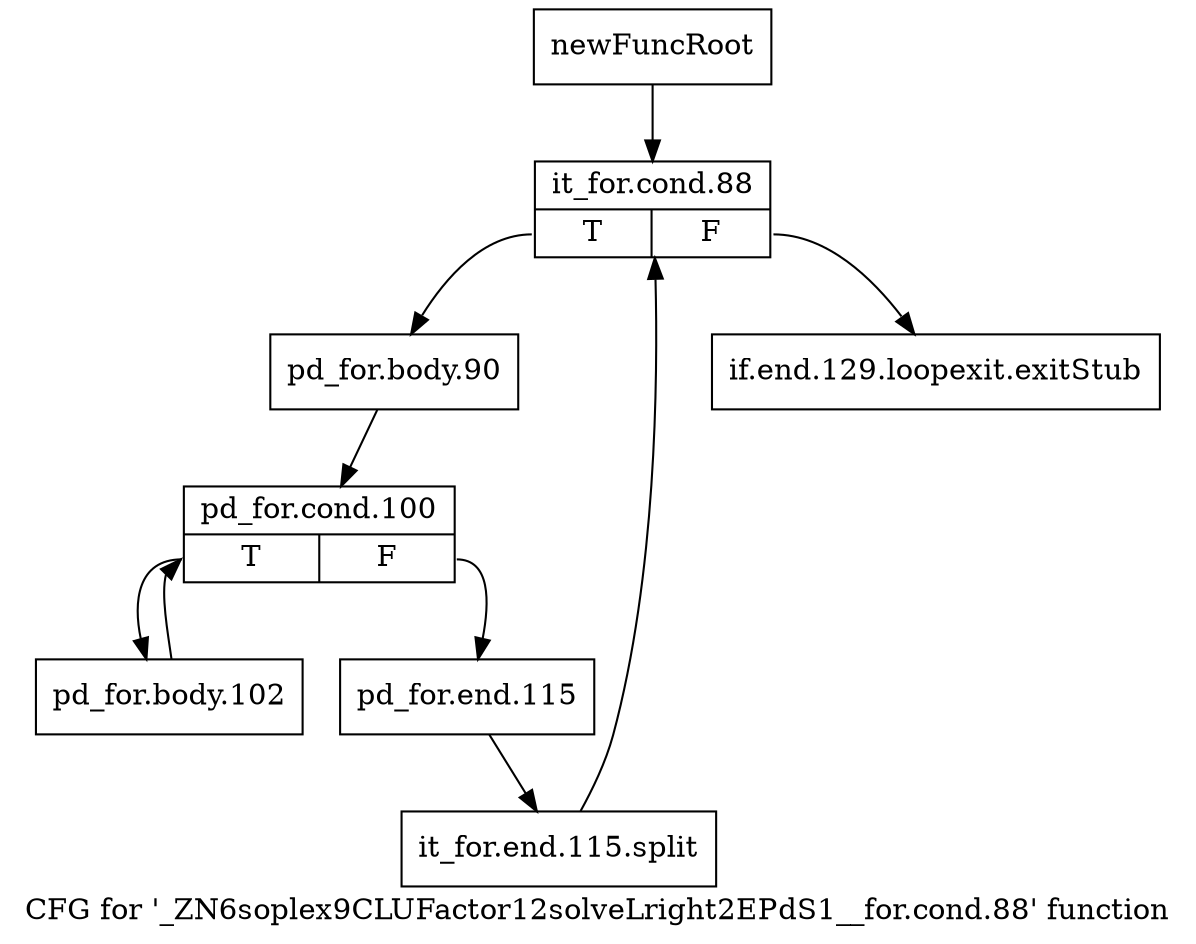 digraph "CFG for '_ZN6soplex9CLUFactor12solveLright2EPdS1__for.cond.88' function" {
	label="CFG for '_ZN6soplex9CLUFactor12solveLright2EPdS1__for.cond.88' function";

	Node0x2d0e850 [shape=record,label="{newFuncRoot}"];
	Node0x2d0e850 -> Node0x2d0e8f0;
	Node0x2d0e8a0 [shape=record,label="{if.end.129.loopexit.exitStub}"];
	Node0x2d0e8f0 [shape=record,label="{it_for.cond.88|{<s0>T|<s1>F}}"];
	Node0x2d0e8f0:s0 -> Node0x2d0e940;
	Node0x2d0e8f0:s1 -> Node0x2d0e8a0;
	Node0x2d0e940 [shape=record,label="{pd_for.body.90}"];
	Node0x2d0e940 -> Node0x2d0e990;
	Node0x2d0e990 [shape=record,label="{pd_for.cond.100|{<s0>T|<s1>F}}"];
	Node0x2d0e990:s0 -> Node0x2d0ea30;
	Node0x2d0e990:s1 -> Node0x2d0e9e0;
	Node0x2d0e9e0 [shape=record,label="{pd_for.end.115}"];
	Node0x2d0e9e0 -> Node0x331e410;
	Node0x331e410 [shape=record,label="{it_for.end.115.split}"];
	Node0x331e410 -> Node0x2d0e8f0;
	Node0x2d0ea30 [shape=record,label="{pd_for.body.102}"];
	Node0x2d0ea30 -> Node0x2d0e990;
}
